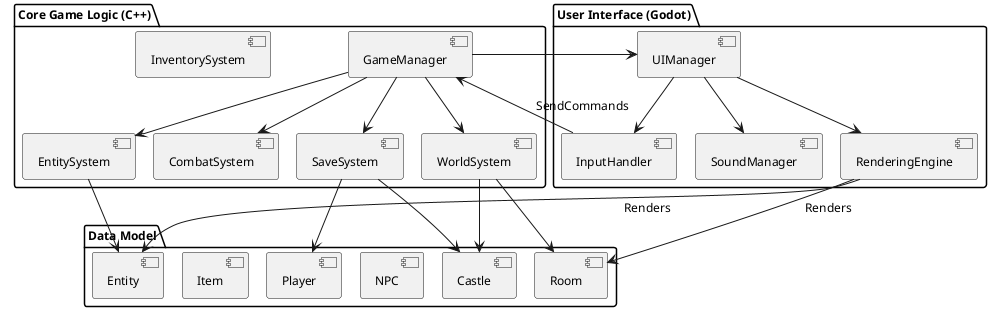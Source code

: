 @startuml
!pragma layout smetana
' Force plantuml to use internal layout engine

skinparam shadowing false
skinparam defaultFontName Arial
skinparam defaultFontSize 12

package "Core Game Logic (C++)" {
    [GameManager] as GM
    [EntitySystem] as ES
    [CombatSystem] as CS
    [InventorySystem] as IS
    [WorldSystem] as WS
    [SaveSystem] as SS
}

package "User Interface (Godot)" {
    [UIManager] as UIM
    [RenderingEngine] as RE
    [InputHandler] as IH
    [SoundManager] as SM
}

package "Data Model" {
    [Entity] as ENT
    [Player] as P
    [NPC] as NPC
    [Room] as R
    [Item] as I
    [Castle] as C
}

GM --> ES
GM --> CS
GM --> WS
GM --> SS
GM --> UIM
ES --> ENT
WS --> R
WS --> C
SS --> P
SS --> C
UIM --> RE
UIM --> IH
UIM --> SM
IH --> GM : "SendCommands"
RE --> ENT : "Renders"
RE --> R : "Renders"
@enduml
